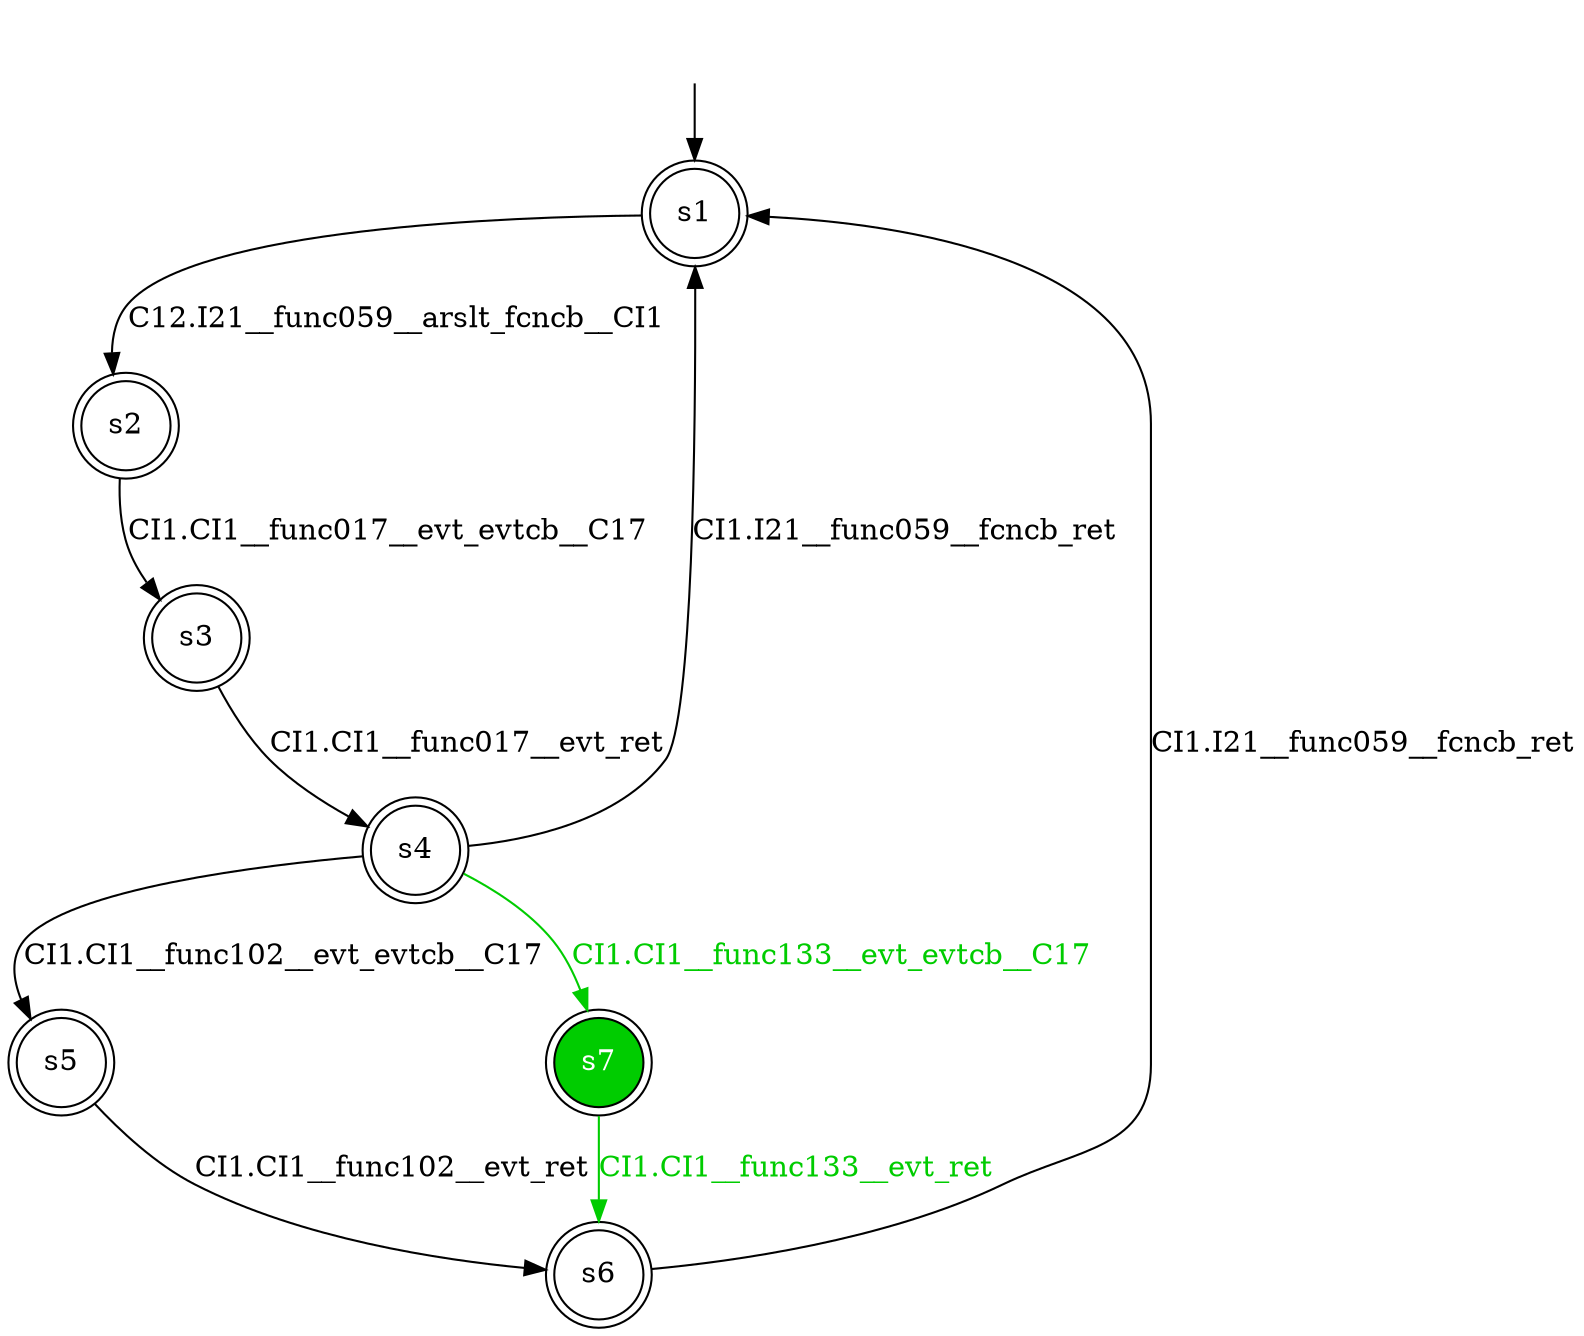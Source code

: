 digraph diffautomaton {
	1 [label=<s1> shape="doublecircle"];
	2 [label=<s2> shape="doublecircle"];
	3 [label=<s3> shape="doublecircle"];
	4 [label=<s4> shape="doublecircle"];
	5 [label=<s5> shape="doublecircle"];
	6 [label=<s6> shape="doublecircle"];
	7 [label=<s7> shape="doublecircle" fillcolor="#00cc00" fontcolor="#ffffff" style="filled"];
	__init1 [label=<> shape="none"];
	__init1 -> 1;
	1 -> 2 [label=<<font color="#000000">C12.I21__func059__arslt_fcncb__CI1</font>> id="1-0-2"];
	2 -> 3 [label=<<font color="#000000">CI1.CI1__func017__evt_evtcb__C17</font>> id="2-0-3"];
	3 -> 4 [label=<<font color="#000000">CI1.CI1__func017__evt_ret</font>> id="3-0-4"];
	4 -> 1 [label=<<font color="#000000">CI1.I21__func059__fcncb_ret</font>> id="4-0-1"];
	4 -> 5 [label=<<font color="#000000">CI1.CI1__func102__evt_evtcb__C17</font>> id="4-1-5"];
	4 -> 7 [label=<<font color="#00cc00">CI1.CI1__func133__evt_evtcb__C17</font>> color="#00cc00" id="4-2-7"];
	5 -> 6 [label=<<font color="#000000">CI1.CI1__func102__evt_ret</font>> id="5-0-6"];
	6 -> 1 [label=<<font color="#000000">CI1.I21__func059__fcncb_ret</font>> id="6-0-1"];
	7 -> 6 [label=<<font color="#00cc00">CI1.CI1__func133__evt_ret</font>> color="#00cc00" id="7-0-6"];
}
